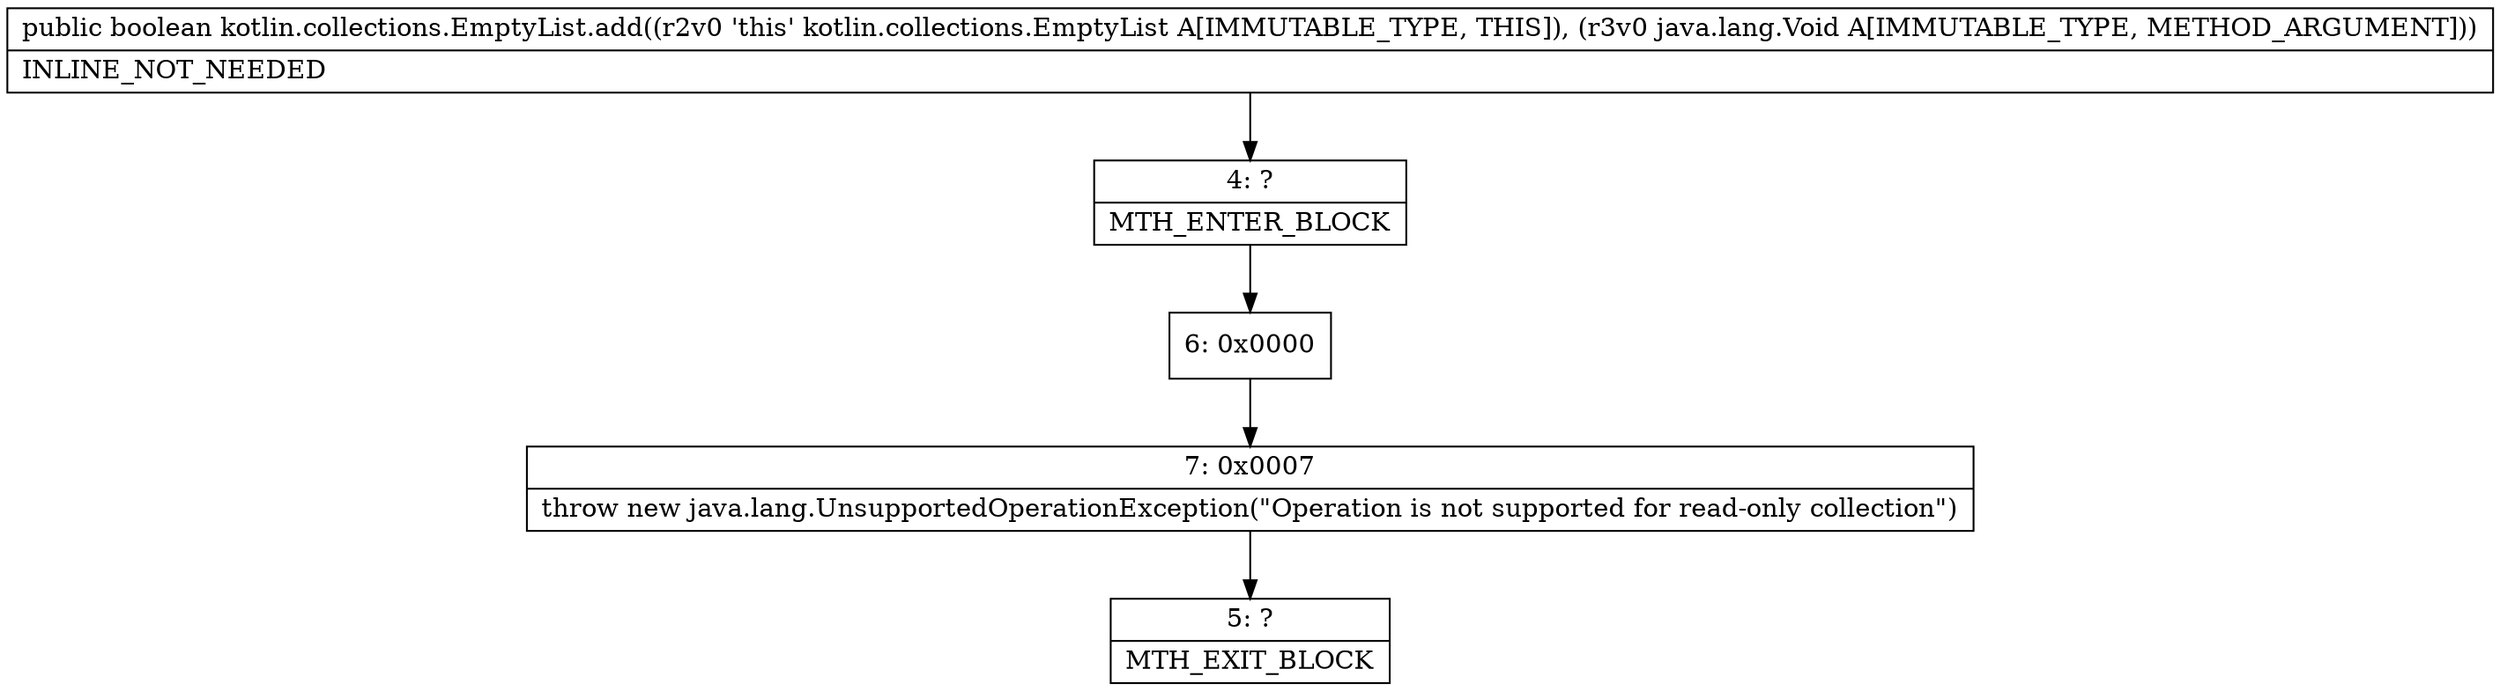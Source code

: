digraph "CFG forkotlin.collections.EmptyList.add(Ljava\/lang\/Void;)Z" {
Node_4 [shape=record,label="{4\:\ ?|MTH_ENTER_BLOCK\l}"];
Node_6 [shape=record,label="{6\:\ 0x0000}"];
Node_7 [shape=record,label="{7\:\ 0x0007|throw new java.lang.UnsupportedOperationException(\"Operation is not supported for read\-only collection\")\l}"];
Node_5 [shape=record,label="{5\:\ ?|MTH_EXIT_BLOCK\l}"];
MethodNode[shape=record,label="{public boolean kotlin.collections.EmptyList.add((r2v0 'this' kotlin.collections.EmptyList A[IMMUTABLE_TYPE, THIS]), (r3v0 java.lang.Void A[IMMUTABLE_TYPE, METHOD_ARGUMENT]))  | INLINE_NOT_NEEDED\l}"];
MethodNode -> Node_4;Node_4 -> Node_6;
Node_6 -> Node_7;
Node_7 -> Node_5;
}

